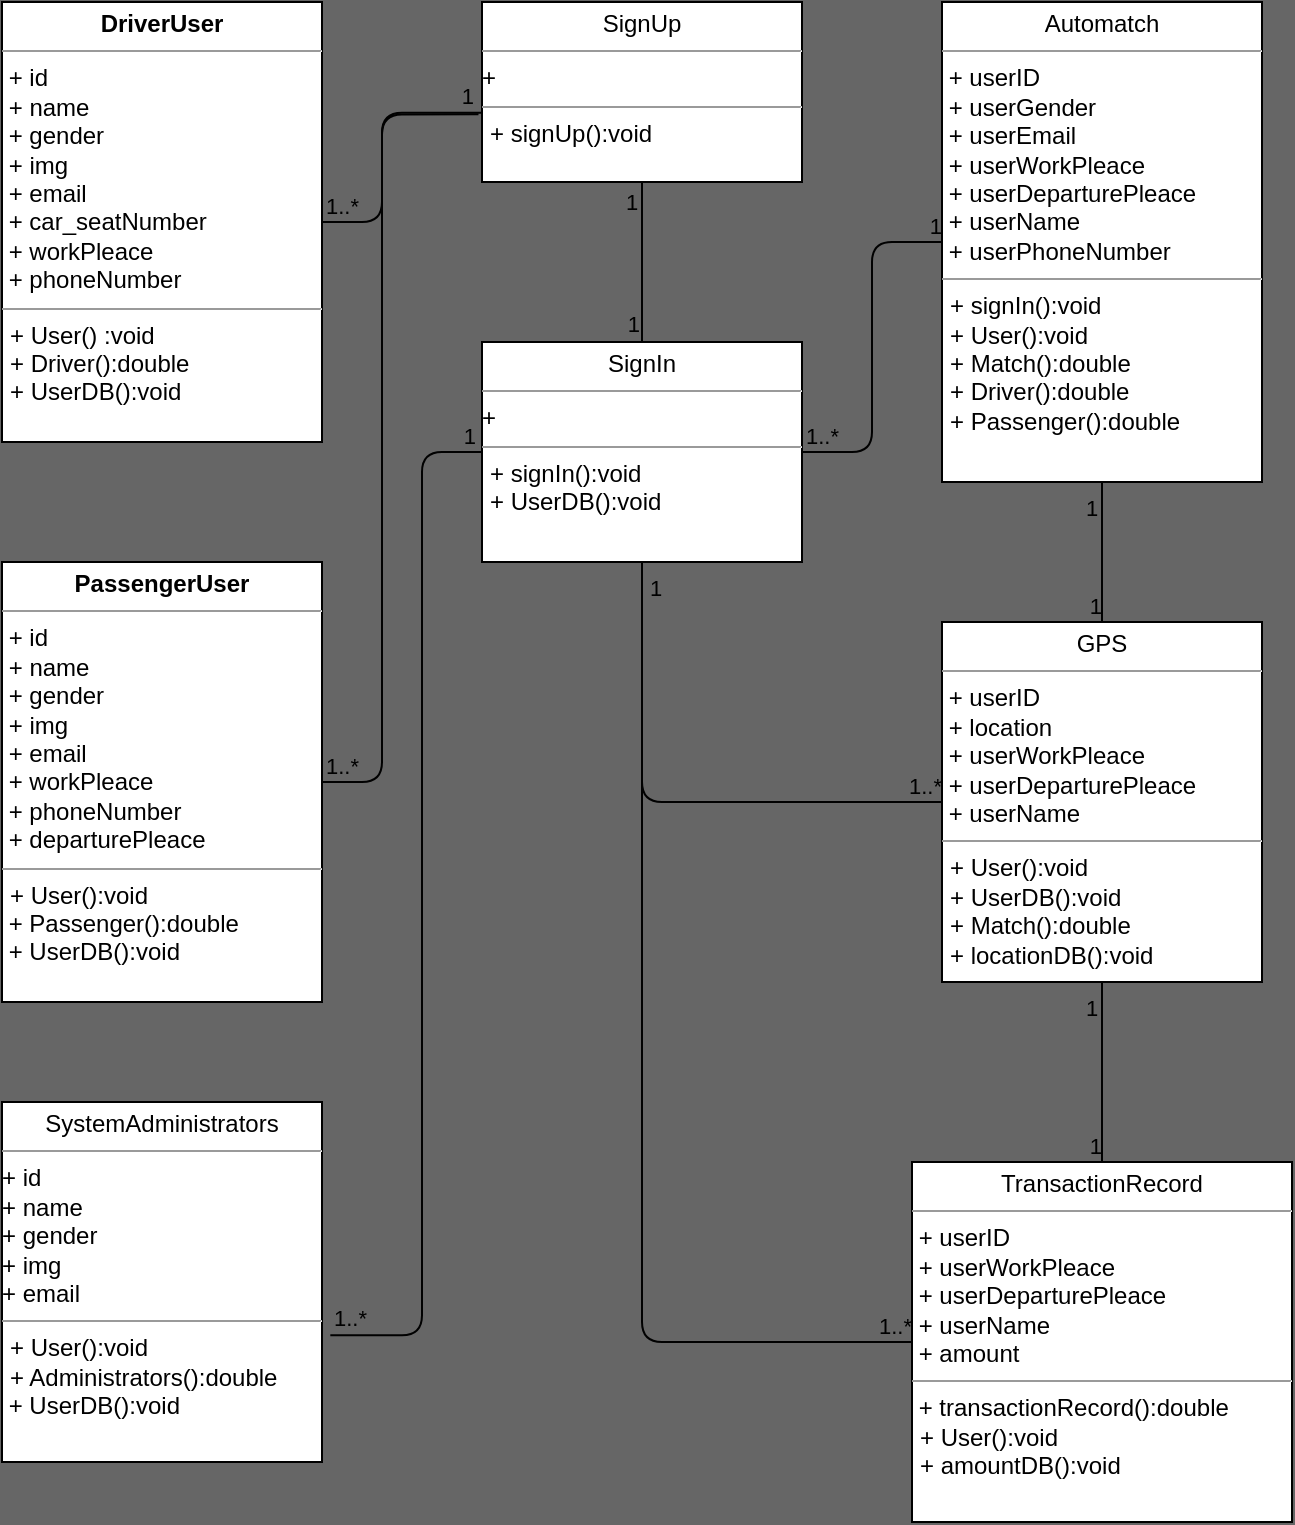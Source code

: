 <mxfile>
    <diagram id="4w9VsvgNRBpLZ9Vrv5Sk" name="作業">
        <mxGraphModel dx="820" dy="396" grid="1" gridSize="10" guides="1" tooltips="1" connect="1" arrows="1" fold="1" page="0" pageScale="1" pageWidth="827" pageHeight="1169" background="#666666" math="0" shadow="0">
            <root>
                <mxCell id="gzULPtIPlF57TzexlcSB-0"/>
                <mxCell id="gzULPtIPlF57TzexlcSB-1" parent="gzULPtIPlF57TzexlcSB-0"/>
                <mxCell id="0" value="&lt;p style=&quot;margin: 0px ; margin-top: 4px ; text-align: center&quot;&gt;&lt;b&gt;DriverUser&lt;/b&gt;&lt;/p&gt;&lt;hr size=&quot;1&quot;&gt;&amp;nbsp;+ id&lt;br&gt;&amp;nbsp;+&amp;nbsp;&lt;span&gt;name&lt;br&gt;&lt;/span&gt;&amp;nbsp;+ gender&lt;br&gt;&amp;nbsp;+&amp;nbsp;&lt;span&gt;img&lt;br&gt;&lt;/span&gt;&amp;nbsp;+ email&lt;br&gt;&amp;nbsp;+ car_seatNumber&lt;br&gt;&amp;nbsp;+ workPleace&lt;br&gt;&amp;nbsp;+ phoneNumber&lt;br&gt;&lt;hr size=&quot;1&quot;&gt;&lt;p style=&quot;margin: 0px ; margin-left: 4px&quot;&gt;+ User() :void&lt;/p&gt;&lt;p style=&quot;margin: 0px ; margin-left: 4px&quot;&gt;+ Driver():double&lt;br&gt;&lt;/p&gt;&lt;p style=&quot;margin: 0px ; margin-left: 4px&quot;&gt;+ UserDB():void&lt;/p&gt;" style="verticalAlign=top;align=left;overflow=fill;fontSize=12;fontFamily=Helvetica;html=1;" parent="gzULPtIPlF57TzexlcSB-1" vertex="1">
                    <mxGeometry x="60" y="40" width="160" height="220" as="geometry"/>
                </mxCell>
                <mxCell id="1" value="&lt;p style=&quot;margin: 0px ; margin-top: 4px ; text-align: center&quot;&gt;&lt;b&gt;PassengerUser&lt;/b&gt;&lt;/p&gt;&lt;hr size=&quot;1&quot;&gt;&amp;nbsp;+ id&lt;br&gt;&amp;nbsp;+&amp;nbsp;&lt;span&gt;name&lt;br&gt;&lt;/span&gt;&amp;nbsp;+ gender&lt;br&gt;&amp;nbsp;+&amp;nbsp;&lt;span&gt;img&lt;br&gt;&lt;/span&gt;&amp;nbsp;+ email&lt;br&gt;&amp;nbsp;+ workPleace&lt;br&gt;&amp;nbsp;+ phoneNumber&lt;br&gt;&amp;nbsp;+ departurePleace&lt;br&gt;&lt;hr size=&quot;1&quot;&gt;&lt;p style=&quot;margin: 0px ; margin-left: 4px&quot;&gt;+ User():void&lt;/p&gt;&amp;nbsp;+ Passenger():double&lt;br&gt;&amp;nbsp;+ UserDB():void&lt;br&gt;&lt;p style=&quot;margin: 0px ; margin-left: 4px&quot;&gt;&amp;nbsp;&lt;/p&gt;" style="verticalAlign=top;align=left;overflow=fill;fontSize=12;fontFamily=Helvetica;html=1;" parent="gzULPtIPlF57TzexlcSB-1" vertex="1">
                    <mxGeometry x="60" y="320" width="160" height="220" as="geometry"/>
                </mxCell>
                <mxCell id="2" value="&lt;p style=&quot;margin: 0px ; margin-top: 4px ; text-align: center&quot;&gt;SystemAdministrators&lt;/p&gt;&lt;hr size=&quot;1&quot;&gt;+ id&lt;br&gt;+&amp;nbsp;&lt;span&gt;name&lt;br&gt;&lt;/span&gt;+ gender&lt;br&gt;+&amp;nbsp;&lt;span&gt;img&lt;br&gt;&lt;/span&gt;+ email&lt;br&gt;&lt;hr size=&quot;1&quot;&gt;&lt;p style=&quot;margin: 0px ; margin-left: 4px&quot;&gt;+ User():void&lt;br&gt;&lt;/p&gt;&lt;p style=&quot;margin: 0px ; margin-left: 4px&quot;&gt;+ Administrators():double&lt;/p&gt;&amp;nbsp;+ UserDB():void&lt;p style=&quot;margin: 0px ; margin-left: 4px&quot;&gt;&amp;nbsp;&lt;/p&gt;" style="verticalAlign=top;align=left;overflow=fill;fontSize=12;fontFamily=Helvetica;html=1;" parent="gzULPtIPlF57TzexlcSB-1" vertex="1">
                    <mxGeometry x="60" y="590" width="160" height="180" as="geometry"/>
                </mxCell>
                <mxCell id="3" value="&lt;p style=&quot;margin: 0px ; margin-top: 4px ; text-align: center&quot;&gt;SignUp&lt;/p&gt;&lt;hr size=&quot;1&quot;&gt;+&lt;br&gt;&lt;hr size=&quot;1&quot;&gt;&lt;p style=&quot;margin: 0px ; margin-left: 4px&quot;&gt;+ signUp():void&lt;/p&gt;" style="verticalAlign=top;align=left;overflow=fill;fontSize=12;fontFamily=Helvetica;html=1;" parent="gzULPtIPlF57TzexlcSB-1" vertex="1">
                    <mxGeometry x="300" y="40" width="160" height="90" as="geometry"/>
                </mxCell>
                <mxCell id="4" value="&lt;p style=&quot;margin: 0px ; margin-top: 4px ; text-align: center&quot;&gt;SignIn&lt;/p&gt;&lt;hr size=&quot;1&quot;&gt;+&lt;br&gt;&lt;hr size=&quot;1&quot;&gt;&lt;p style=&quot;margin: 0px ; margin-left: 4px&quot;&gt;+ signIn():void&lt;/p&gt;&lt;p style=&quot;margin: 0px ; margin-left: 4px&quot;&gt;+ UserDB():void&lt;/p&gt;" style="verticalAlign=top;align=left;overflow=fill;fontSize=12;fontFamily=Helvetica;html=1;" parent="gzULPtIPlF57TzexlcSB-1" vertex="1">
                    <mxGeometry x="300" y="210" width="160" height="110" as="geometry"/>
                </mxCell>
                <mxCell id="5" value="&lt;p style=&quot;margin: 0px ; margin-top: 4px ; text-align: center&quot;&gt;Automatch&lt;/p&gt;&lt;hr size=&quot;1&quot;&gt;&amp;nbsp;+ userID&amp;nbsp;&lt;br&gt;&amp;nbsp;+ userGender&lt;br&gt;&amp;nbsp;+ userEmail&lt;br&gt;&amp;nbsp;+ userWorkPleace&lt;br&gt;&amp;nbsp;+ userDeparturePleace&lt;br&gt;&amp;nbsp;+ userName&lt;br&gt;&amp;nbsp;+ userPhoneNumber&lt;br&gt;&lt;hr size=&quot;1&quot;&gt;&lt;p style=&quot;margin: 0px ; margin-left: 4px&quot;&gt;+ signIn():void&lt;/p&gt;&lt;p style=&quot;margin: 0px ; margin-left: 4px&quot;&gt;+ User():void&lt;br&gt;&lt;/p&gt;&lt;p style=&quot;margin: 0px ; margin-left: 4px&quot;&gt;+ Match():double&lt;/p&gt;&lt;p style=&quot;margin: 0px ; margin-left: 4px&quot;&gt;+ Driver():double&lt;br&gt;&lt;/p&gt;&lt;p style=&quot;margin: 0px ; margin-left: 4px&quot;&gt;+ Passenger():double&lt;br&gt;&lt;/p&gt;" style="verticalAlign=top;align=left;overflow=fill;fontSize=12;fontFamily=Helvetica;html=1;" parent="gzULPtIPlF57TzexlcSB-1" vertex="1">
                    <mxGeometry x="530" y="40" width="160" height="240" as="geometry"/>
                </mxCell>
                <mxCell id="6" value="&lt;p style=&quot;margin: 0px ; margin-top: 4px ; text-align: center&quot;&gt;GPS&lt;/p&gt;&lt;hr size=&quot;1&quot;&gt;&amp;nbsp;+ userID&lt;br&gt;&amp;nbsp;+ location&lt;br&gt;&amp;nbsp;+ userWorkPleace&lt;br&gt;&amp;nbsp;+ userDeparturePleace&lt;br&gt;&amp;nbsp;+ userName&lt;br&gt;&lt;hr size=&quot;1&quot;&gt;&lt;p style=&quot;margin: 0px ; margin-left: 4px&quot;&gt;&lt;span&gt;+ User():void&lt;/span&gt;&lt;br&gt;&lt;/p&gt;&lt;p style=&quot;margin: 0px ; margin-left: 4px&quot;&gt;+ UserDB():void&lt;/p&gt;&lt;p style=&quot;margin: 0px ; margin-left: 4px&quot;&gt;+ Match():double&lt;/p&gt;&lt;p style=&quot;margin: 0px ; margin-left: 4px&quot;&gt;+ locationDB():void&lt;/p&gt;" style="verticalAlign=top;align=left;overflow=fill;fontSize=12;fontFamily=Helvetica;html=1;" parent="gzULPtIPlF57TzexlcSB-1" vertex="1">
                    <mxGeometry x="530" y="350" width="160" height="180" as="geometry"/>
                </mxCell>
                <mxCell id="7" value="&lt;p style=&quot;margin: 0px ; margin-top: 4px ; text-align: center&quot;&gt;TransactionRecord&lt;br&gt;&lt;/p&gt;&lt;hr size=&quot;1&quot;&gt;&amp;nbsp;+ userID&lt;br&gt;&amp;nbsp;+ userWorkPleace&lt;br&gt;&amp;nbsp;+ userDeparturePleace&lt;br&gt;&amp;nbsp;+ userName&lt;br&gt;&amp;nbsp;+ amount&lt;br&gt;&lt;hr size=&quot;1&quot;&gt;&lt;p style=&quot;margin: 0px ; margin-left: 4px&quot;&gt;&lt;/p&gt;&amp;nbsp;+ transactionRecord():double&lt;p style=&quot;margin: 0px ; margin-left: 4px&quot;&gt;+ User():void&lt;/p&gt;&lt;p style=&quot;margin: 0px ; margin-left: 4px&quot;&gt;+ amountDB():void&lt;/p&gt;" style="verticalAlign=top;align=left;overflow=fill;fontSize=12;fontFamily=Helvetica;html=1;" parent="gzULPtIPlF57TzexlcSB-1" vertex="1">
                    <mxGeometry x="515" y="620" width="190" height="180" as="geometry"/>
                </mxCell>
                <mxCell id="8" value="" style="endArrow=none;html=1;edgeStyle=orthogonalEdgeStyle;exitX=1;exitY=0.5;exitDx=0;exitDy=0;entryX=-0.001;entryY=0.615;entryDx=0;entryDy=0;entryPerimeter=0;" parent="gzULPtIPlF57TzexlcSB-1" source="1" target="3" edge="1">
                    <mxGeometry relative="1" as="geometry">
                        <mxPoint x="250" y="560" as="sourcePoint"/>
                        <mxPoint x="260" y="260" as="targetPoint"/>
                        <Array as="points">
                            <mxPoint x="250" y="430"/>
                            <mxPoint x="250" y="95"/>
                        </Array>
                    </mxGeometry>
                </mxCell>
                <mxCell id="9" value="1..*" style="edgeLabel;resizable=0;html=1;align=left;verticalAlign=bottom;labelBackgroundColor=none;" parent="8" connectable="0" vertex="1">
                    <mxGeometry x="-1" relative="1" as="geometry"/>
                </mxCell>
                <mxCell id="10" value="1" style="edgeLabel;resizable=0;html=1;align=right;verticalAlign=bottom;labelBackgroundColor=none;" parent="8" connectable="0" vertex="1">
                    <mxGeometry x="1" relative="1" as="geometry">
                        <mxPoint x="-3" as="offset"/>
                    </mxGeometry>
                </mxCell>
                <mxCell id="11" value="" style="endArrow=none;html=1;edgeStyle=orthogonalEdgeStyle;exitX=1;exitY=0.5;exitDx=0;exitDy=0;entryX=-0.011;entryY=0.624;entryDx=0;entryDy=0;entryPerimeter=0;" parent="gzULPtIPlF57TzexlcSB-1" source="0" target="3" edge="1">
                    <mxGeometry relative="1" as="geometry">
                        <mxPoint x="260" y="570" as="sourcePoint"/>
                        <mxPoint x="250" y="30" as="targetPoint"/>
                        <Array as="points">
                            <mxPoint x="250" y="150"/>
                            <mxPoint x="250" y="96"/>
                        </Array>
                    </mxGeometry>
                </mxCell>
                <mxCell id="12" value="1..*" style="edgeLabel;resizable=0;html=1;align=left;verticalAlign=bottom;labelBackgroundColor=none;" parent="11" connectable="0" vertex="1">
                    <mxGeometry x="-1" relative="1" as="geometry"/>
                </mxCell>
                <mxCell id="14" value="" style="endArrow=none;html=1;edgeStyle=orthogonalEdgeStyle;exitX=1;exitY=0.5;exitDx=0;exitDy=0;entryX=0;entryY=0.5;entryDx=0;entryDy=0;" parent="gzULPtIPlF57TzexlcSB-1" source="4" target="5" edge="1">
                    <mxGeometry relative="1" as="geometry">
                        <mxPoint x="270" y="580" as="sourcePoint"/>
                        <mxPoint x="500" y="360" as="targetPoint"/>
                    </mxGeometry>
                </mxCell>
                <mxCell id="15" value="1..*" style="edgeLabel;resizable=0;html=1;align=left;verticalAlign=bottom;labelBackgroundColor=none;" parent="14" connectable="0" vertex="1">
                    <mxGeometry x="-1" relative="1" as="geometry"/>
                </mxCell>
                <mxCell id="16" value="1" style="edgeLabel;resizable=0;html=1;align=right;verticalAlign=bottom;labelBackgroundColor=none;" parent="14" connectable="0" vertex="1">
                    <mxGeometry x="1" relative="1" as="geometry"/>
                </mxCell>
                <mxCell id="17" value="" style="endArrow=none;html=1;edgeStyle=orthogonalEdgeStyle;exitX=0.5;exitY=1;exitDx=0;exitDy=0;entryX=0;entryY=0.5;entryDx=0;entryDy=0;" parent="gzULPtIPlF57TzexlcSB-1" source="4" target="6" edge="1">
                    <mxGeometry relative="1" as="geometry">
                        <mxPoint x="280" y="590" as="sourcePoint"/>
                        <mxPoint x="440" y="590" as="targetPoint"/>
                    </mxGeometry>
                </mxCell>
                <mxCell id="18" value="1" style="edgeLabel;resizable=0;html=1;align=left;verticalAlign=bottom;labelBackgroundColor=none;" parent="17" connectable="0" vertex="1">
                    <mxGeometry x="-1" relative="1" as="geometry">
                        <mxPoint x="2" y="21" as="offset"/>
                    </mxGeometry>
                </mxCell>
                <mxCell id="19" value="1..*" style="edgeLabel;resizable=0;html=1;align=right;verticalAlign=bottom;labelBackgroundColor=none;" parent="17" connectable="0" vertex="1">
                    <mxGeometry x="1" relative="1" as="geometry"/>
                </mxCell>
                <mxCell id="20" value="" style="endArrow=none;html=1;edgeStyle=orthogonalEdgeStyle;exitX=1.026;exitY=0.648;exitDx=0;exitDy=0;exitPerimeter=0;entryX=0;entryY=0.5;entryDx=0;entryDy=0;" parent="gzULPtIPlF57TzexlcSB-1" source="2" target="4" edge="1">
                    <mxGeometry relative="1" as="geometry">
                        <mxPoint x="290" y="600" as="sourcePoint"/>
                        <mxPoint x="450" y="600" as="targetPoint"/>
                        <Array as="points">
                            <mxPoint x="270" y="707"/>
                            <mxPoint x="270" y="265"/>
                        </Array>
                    </mxGeometry>
                </mxCell>
                <mxCell id="21" value="1..*" style="edgeLabel;resizable=0;html=1;align=left;verticalAlign=bottom;labelBackgroundColor=none;" parent="20" connectable="0" vertex="1">
                    <mxGeometry x="-1" relative="1" as="geometry"/>
                </mxCell>
                <mxCell id="22" value="1" style="edgeLabel;resizable=0;html=1;align=right;verticalAlign=bottom;labelBackgroundColor=none;" parent="20" connectable="0" vertex="1">
                    <mxGeometry x="1" relative="1" as="geometry">
                        <mxPoint x="-3" as="offset"/>
                    </mxGeometry>
                </mxCell>
                <mxCell id="24" value="" style="endArrow=none;html=1;edgeStyle=orthogonalEdgeStyle;exitX=0.5;exitY=1;exitDx=0;exitDy=0;entryX=0.5;entryY=0;entryDx=0;entryDy=0;" parent="gzULPtIPlF57TzexlcSB-1" source="3" target="4" edge="1">
                    <mxGeometry relative="1" as="geometry">
                        <mxPoint x="340" y="360" as="sourcePoint"/>
                        <mxPoint x="470" y="360" as="targetPoint"/>
                    </mxGeometry>
                </mxCell>
                <mxCell id="25" value="1" style="edgeLabel;resizable=0;html=1;align=left;verticalAlign=bottom;labelBackgroundColor=none;" parent="24" connectable="0" vertex="1">
                    <mxGeometry x="-1" relative="1" as="geometry">
                        <mxPoint x="-10" y="18" as="offset"/>
                    </mxGeometry>
                </mxCell>
                <mxCell id="26" value="1" style="edgeLabel;resizable=0;html=1;align=right;verticalAlign=bottom;labelBackgroundColor=none;" parent="24" connectable="0" vertex="1">
                    <mxGeometry x="1" relative="1" as="geometry">
                        <mxPoint x="-1" y="-1" as="offset"/>
                    </mxGeometry>
                </mxCell>
                <mxCell id="27" value="" style="endArrow=none;html=1;edgeStyle=orthogonalEdgeStyle;exitX=0.5;exitY=1;exitDx=0;exitDy=0;entryX=0;entryY=0.5;entryDx=0;entryDy=0;" parent="gzULPtIPlF57TzexlcSB-1" source="4" target="7" edge="1">
                    <mxGeometry relative="1" as="geometry">
                        <mxPoint x="390" y="330" as="sourcePoint"/>
                        <mxPoint x="450" y="600" as="targetPoint"/>
                    </mxGeometry>
                </mxCell>
                <mxCell id="29" value="1..*" style="edgeLabel;resizable=0;html=1;align=right;verticalAlign=bottom;labelBackgroundColor=none;" parent="27" connectable="0" vertex="1">
                    <mxGeometry x="1" relative="1" as="geometry"/>
                </mxCell>
                <mxCell id="30" value="" style="endArrow=none;html=1;edgeStyle=orthogonalEdgeStyle;exitX=0.5;exitY=1;exitDx=0;exitDy=0;entryX=0.5;entryY=0;entryDx=0;entryDy=0;" parent="gzULPtIPlF57TzexlcSB-1" source="5" target="6" edge="1">
                    <mxGeometry relative="1" as="geometry">
                        <mxPoint x="390" y="330" as="sourcePoint"/>
                        <mxPoint x="540" y="440" as="targetPoint"/>
                    </mxGeometry>
                </mxCell>
                <mxCell id="31" value="1" style="edgeLabel;resizable=0;html=1;align=left;verticalAlign=bottom;labelBackgroundColor=none;" parent="30" connectable="0" vertex="1">
                    <mxGeometry x="-1" relative="1" as="geometry">
                        <mxPoint x="-10" y="21" as="offset"/>
                    </mxGeometry>
                </mxCell>
                <mxCell id="32" value="1" style="edgeLabel;resizable=0;html=1;align=right;verticalAlign=bottom;labelBackgroundColor=none;" parent="30" connectable="0" vertex="1">
                    <mxGeometry x="1" relative="1" as="geometry"/>
                </mxCell>
                <mxCell id="33" value="" style="endArrow=none;html=1;edgeStyle=orthogonalEdgeStyle;exitX=0.5;exitY=1;exitDx=0;exitDy=0;entryX=0.5;entryY=0;entryDx=0;entryDy=0;" parent="gzULPtIPlF57TzexlcSB-1" source="6" target="7" edge="1">
                    <mxGeometry relative="1" as="geometry">
                        <mxPoint x="620" y="290" as="sourcePoint"/>
                        <mxPoint x="620" y="350" as="targetPoint"/>
                    </mxGeometry>
                </mxCell>
                <mxCell id="34" value="1" style="edgeLabel;resizable=0;html=1;align=left;verticalAlign=bottom;labelBackgroundColor=none;" parent="33" connectable="0" vertex="1">
                    <mxGeometry x="-1" relative="1" as="geometry">
                        <mxPoint x="-10" y="21" as="offset"/>
                    </mxGeometry>
                </mxCell>
                <mxCell id="35" value="1" style="edgeLabel;resizable=0;html=1;align=right;verticalAlign=bottom;labelBackgroundColor=none;" parent="33" connectable="0" vertex="1">
                    <mxGeometry x="1" relative="1" as="geometry"/>
                </mxCell>
            </root>
        </mxGraphModel>
    </diagram>
</mxfile>